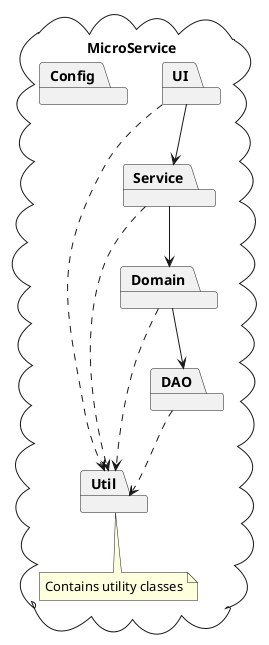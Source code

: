 @startuml
cloud  MicroService {
note "Contains utility classes" as N1
package Util
package UI
package Config
package Service
package Domain
package DAO
Util .. N1
UI --> Service
UI ..> Util
Service --> Domain
Service ..> Util
Domain --> DAO
Domain ..> Util
DAO ..> Util
}
@enduml